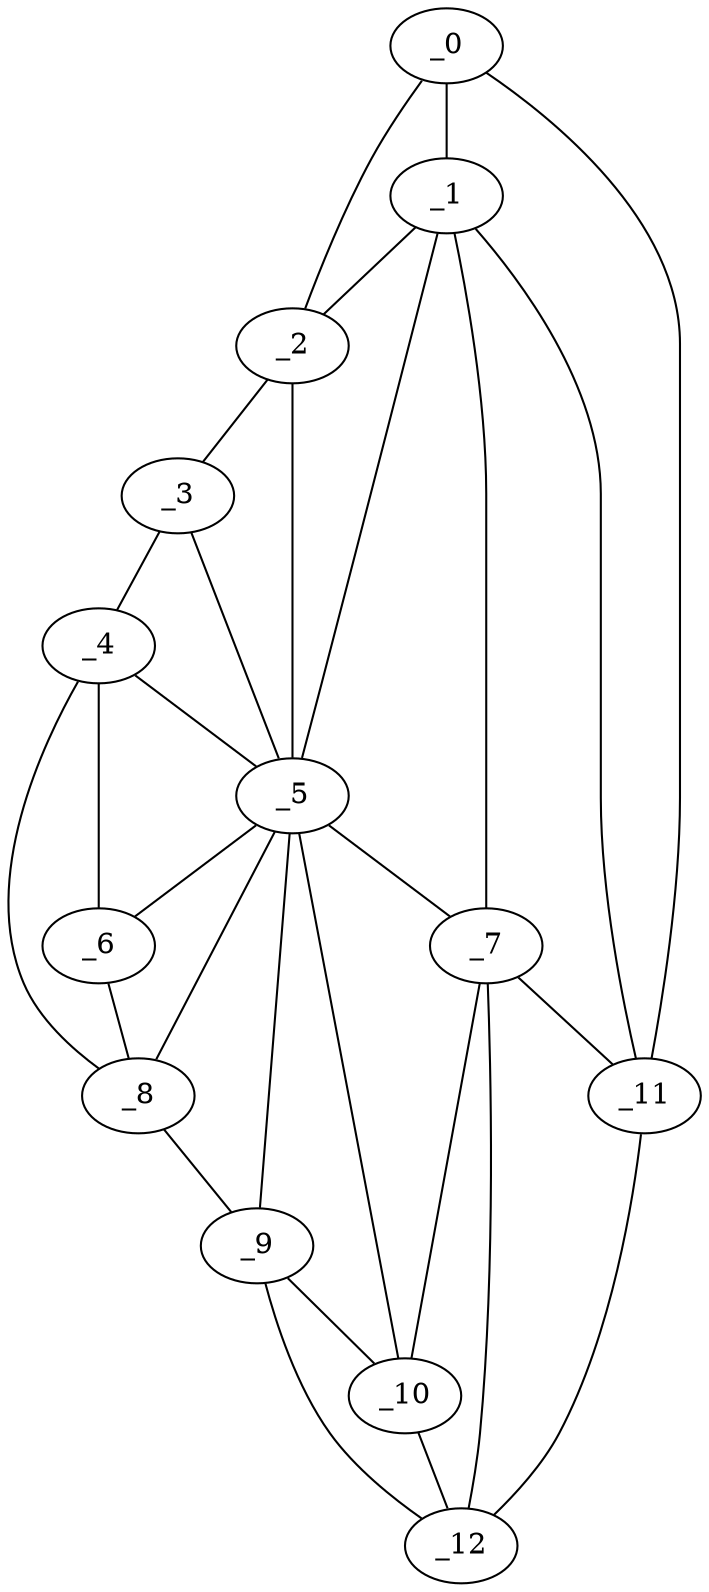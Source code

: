 graph "obj85__330.gxl" {
	_0	 [x=4,
		y=80];
	_1	 [x=17,
		y=73];
	_0 -- _1	 [valence=2];
	_2	 [x=40,
		y=38];
	_0 -- _2	 [valence=1];
	_11	 [x=125,
		y=86];
	_0 -- _11	 [valence=1];
	_1 -- _2	 [valence=2];
	_5	 [x=84,
		y=49];
	_1 -- _5	 [valence=2];
	_7	 [x=102,
		y=70];
	_1 -- _7	 [valence=1];
	_1 -- _11	 [valence=2];
	_3	 [x=74,
		y=25];
	_2 -- _3	 [valence=1];
	_2 -- _5	 [valence=1];
	_4	 [x=80,
		y=26];
	_3 -- _4	 [valence=1];
	_3 -- _5	 [valence=2];
	_4 -- _5	 [valence=2];
	_6	 [x=92,
		y=35];
	_4 -- _6	 [valence=2];
	_8	 [x=104,
		y=37];
	_4 -- _8	 [valence=1];
	_5 -- _6	 [valence=1];
	_5 -- _7	 [valence=2];
	_5 -- _8	 [valence=1];
	_9	 [x=109,
		y=42];
	_5 -- _9	 [valence=2];
	_10	 [x=111,
		y=60];
	_5 -- _10	 [valence=2];
	_6 -- _8	 [valence=2];
	_7 -- _10	 [valence=2];
	_7 -- _11	 [valence=2];
	_12	 [x=126,
		y=78];
	_7 -- _12	 [valence=2];
	_8 -- _9	 [valence=1];
	_9 -- _10	 [valence=1];
	_9 -- _12	 [valence=1];
	_10 -- _12	 [valence=1];
	_11 -- _12	 [valence=1];
}
